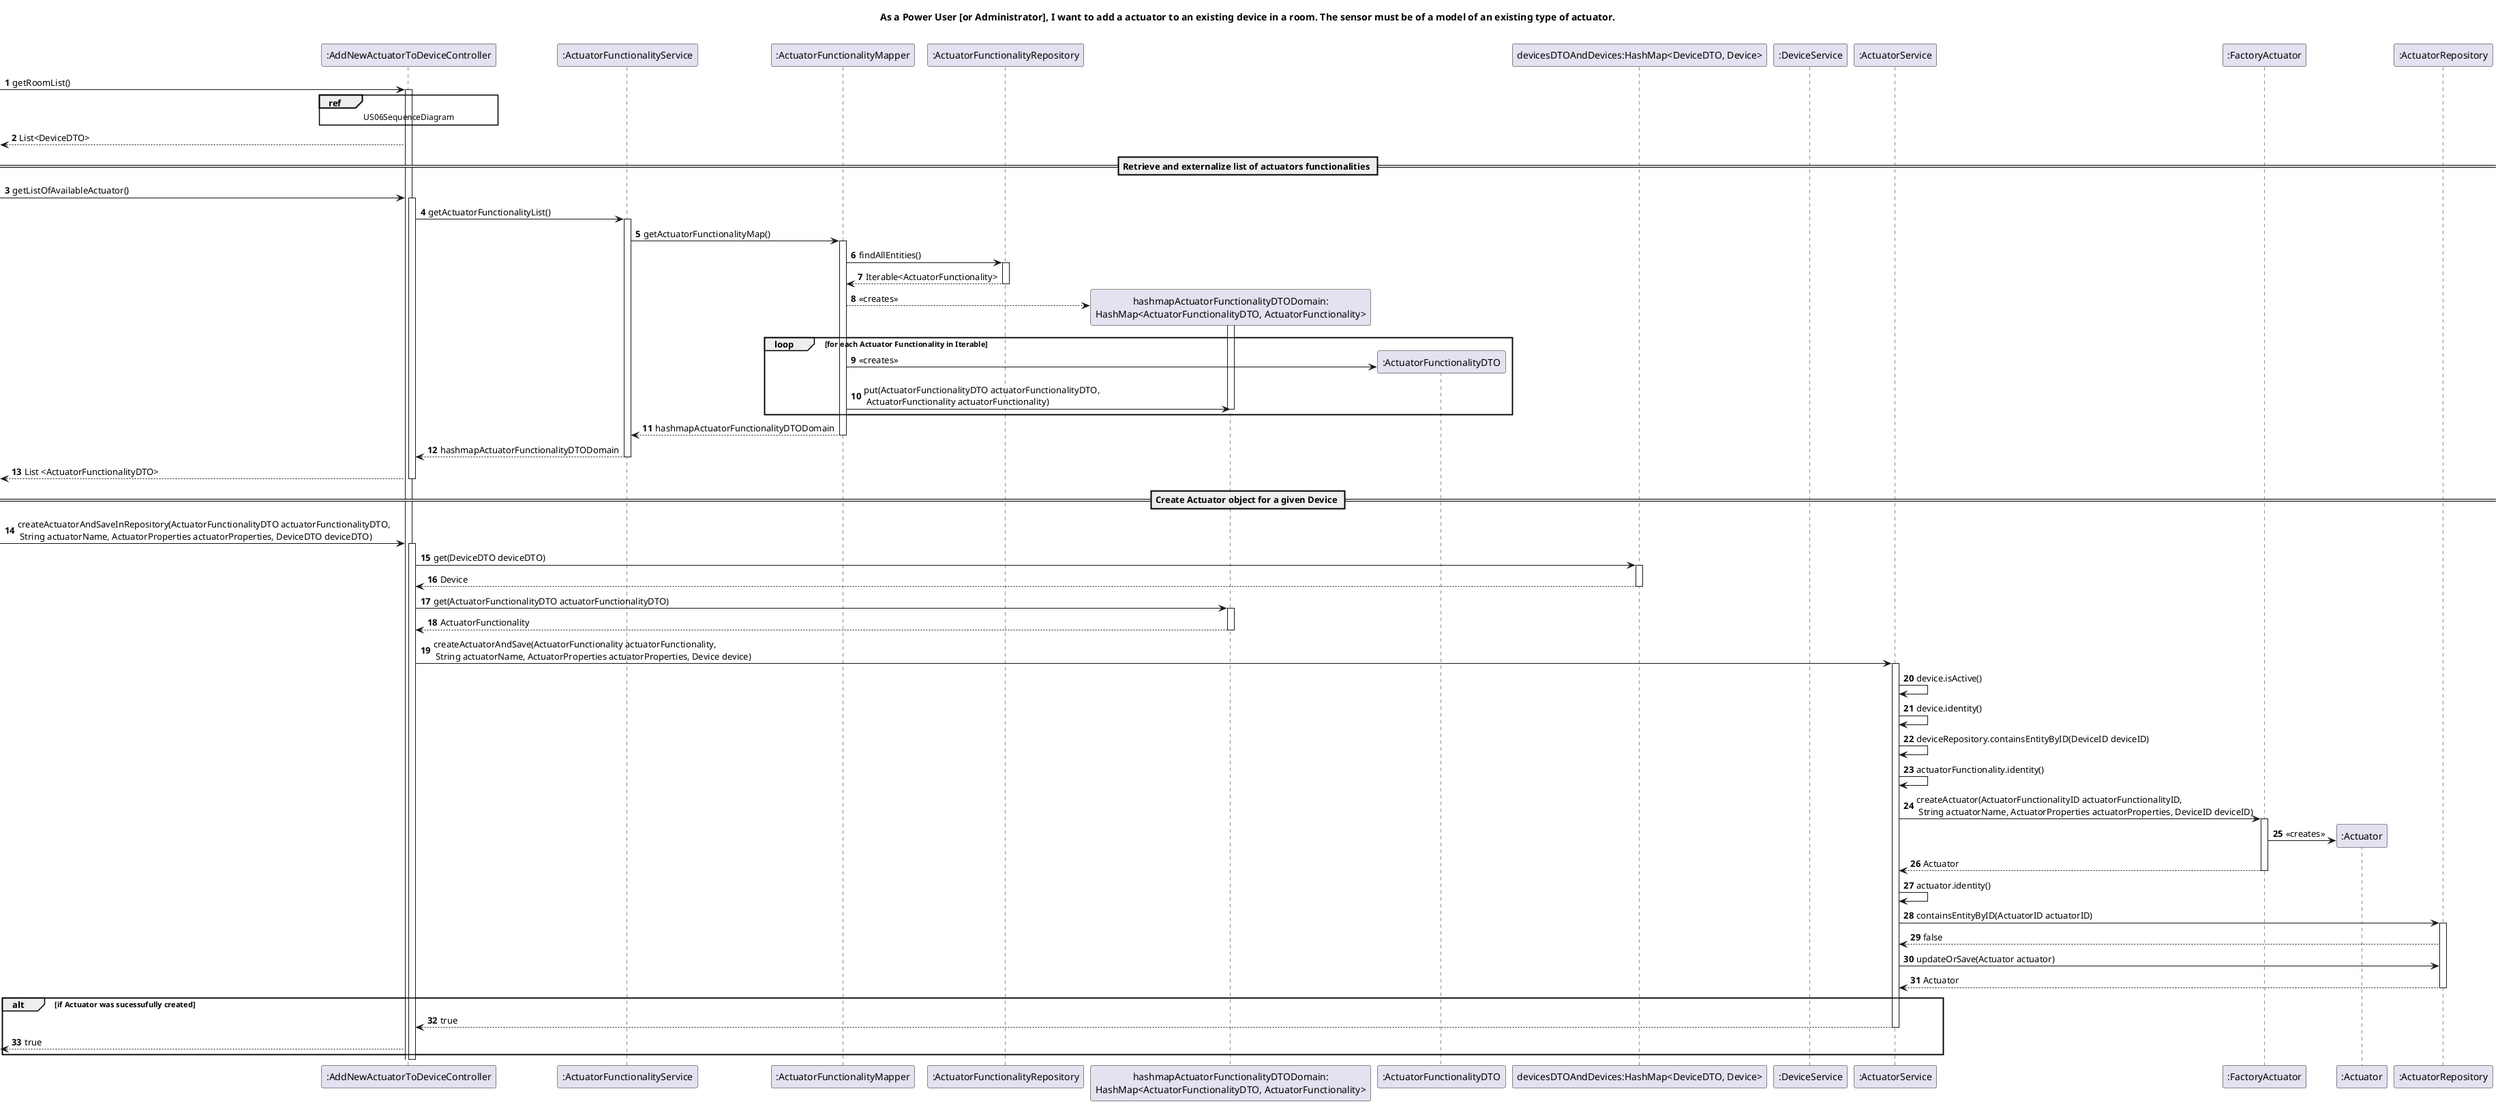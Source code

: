 @startuml

autonumber

title "As a Power User [or Administrator], I want to add a actuator to an existing device in a room. The sensor must be of a model of an existing type of actuator."

participant ":AddNewActuatorToDeviceController" as Controller
participant ":ActuatorFunctionalityService" as FunctionalityService
participant ":ActuatorFunctionalityMapper" as FunctionalityMapper
participant ":ActuatorFunctionalityRepository" as FunctionalityRepo
participant "hashmapActuatorFunctionalityDTODomain:\nHashMap<ActuatorFunctionalityDTO, ActuatorFunctionality>" as mapFunctionality
participant ":ActuatorFunctionalityDTO" as FunctionalityDTO
participant "devicesDTOAndDevices:HashMap<DeviceDTO, Device>" as mapDevice
participant ":DeviceService" as DeviceService
participant ":ActuatorService" as ActuatorService
participant ":FactoryActuator" as Factory
participant ":Actuator" as Actuator
participant ":ActuatorRepository" as ActuatorRepo

'SECTION FOR GETTING THE LIST OF ROOMS IN A HOUSE AND DEVICES IN A ROOM
-> Controller: getRoomList()
activate Controller
ref over Controller
US06SequenceDiagram
end ref
<-- Controller: List<DeviceDTO>
'END SECTION

'SECTION FOR RETRIEVING AND EXTERNALIZING LIST OF FUNCTIONALITIES
== Retrieve and externalize list of actuators functionalities ==
-> Controller: getListOfAvailableActuator()
activate Controller
Controller -> FunctionalityService: getActuatorFunctionalityList()
activate FunctionalityService
FunctionalityService -> FunctionalityMapper: getActuatorFunctionalityMap()
activate FunctionalityMapper
FunctionalityMapper -> FunctionalityRepo: findAllEntities()
activate FunctionalityRepo
FunctionalityRepo --> FunctionalityMapper: Iterable<ActuatorFunctionality>
deactivate FunctionalityRepo
FunctionalityMapper --> mapFunctionality**: <<creates>>
activate mapFunctionality

loop for each Actuator Functionality in Iterable
FunctionalityMapper -> FunctionalityDTO**: <<creates>>
FunctionalityMapper-> mapFunctionality: put(ActuatorFunctionalityDTO actuatorFunctionalityDTO, \n ActuatorFunctionality actuatorFunctionality)
deactivate mapFunctionality
end loop
FunctionalityMapper --> FunctionalityService:hashmapActuatorFunctionalityDTODomain
deactivate FunctionalityMapper
FunctionalityService --> Controller: hashmapActuatorFunctionalityDTODomain
deactivate FunctionalityService
<-- Controller: List <ActuatorFunctionalityDTO>
deactivate Controller
'END SECTION

'SECTION FOR CREATING A ACTUATOR
== Create Actuator object for a given Device ==
-> Controller: createActuatorAndSaveInRepository(ActuatorFunctionalityDTO actuatorFunctionalityDTO, \n String actuatorName, ActuatorProperties actuatorProperties, DeviceDTO deviceDTO)
activate Controller
Controller -> mapDevice: get(DeviceDTO deviceDTO)
activate mapDevice
mapDevice --> Controller: Device
deactivate mapDevice
Controller -> mapFunctionality: get(ActuatorFunctionalityDTO actuatorFunctionalityDTO)
activate mapFunctionality
mapFunctionality --> Controller: ActuatorFunctionality
deactivate mapFunctionality
Controller -> ActuatorService: createActuatorAndSave(ActuatorFunctionality actuatorFunctionality, \n String actuatorName, ActuatorProperties actuatorProperties, Device device)
activate ActuatorService
ActuatorService -> ActuatorService: device.isActive()
ActuatorService -> ActuatorService: device.identity()
ActuatorService -> ActuatorService: deviceRepository.containsEntityByID(DeviceID deviceID)
ActuatorService -> ActuatorService: actuatorFunctionality.identity()
ActuatorService -> Factory: createActuator(ActuatorFunctionalityID actuatorFunctionalityID, \n String actuatorName, ActuatorProperties actuatorProperties, DeviceID deviceID)
activate Factory
Factory -> Actuator**: <<creates>>
Factory --> ActuatorService: Actuator
deactivate Factory
'END SECTION

'SECTION FOR SAVING ACTUATOR IN REPOSITORY
ActuatorService -> ActuatorService: actuator.identity()
ActuatorService -> ActuatorRepo: containsEntityByID(ActuatorID actuatorID)
activate ActuatorRepo
ActuatorRepo --> ActuatorService: false
ActuatorService -> ActuatorRepo: updateOrSave(Actuator actuator)
ActuatorRepo --> ActuatorService: Actuator
deactivate ActuatorRepo
alt if Actuator was sucessufully created
ActuatorService --> Controller: true
deactivate ActuatorService
<-- Controller: true
end
deactivate Controller
'END SECTION

@enduml